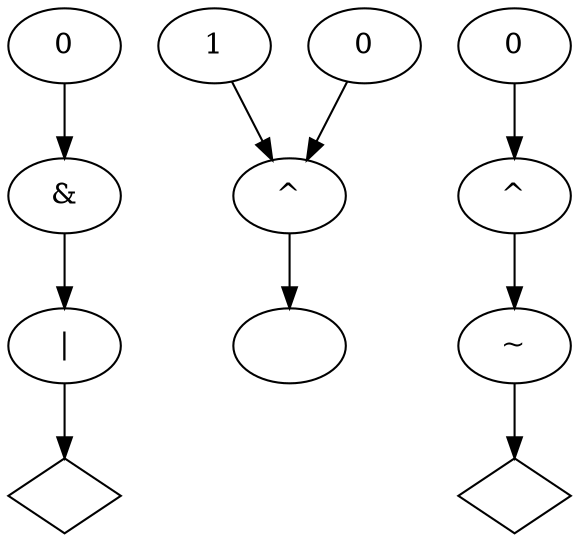 digraph G {
n0 [label="",shape="diamond"];
n1 [label="|"];
n2 [label="&"];
n6 [label="^"];
n10 [label="",shape="diamond"];
n11 [label="^"];
n13 [label="1"];
n3 [label="0"];
n14 [label="0"];
n16 [label="0"];
n17 [label=""];
n4 [label="~"];
n1 -> n0
n2 -> n1
n6 -> n17
n11 -> n4
n13 -> n6
n3 -> n2
n14 -> n11
n16 -> n6
n4 -> n10
}